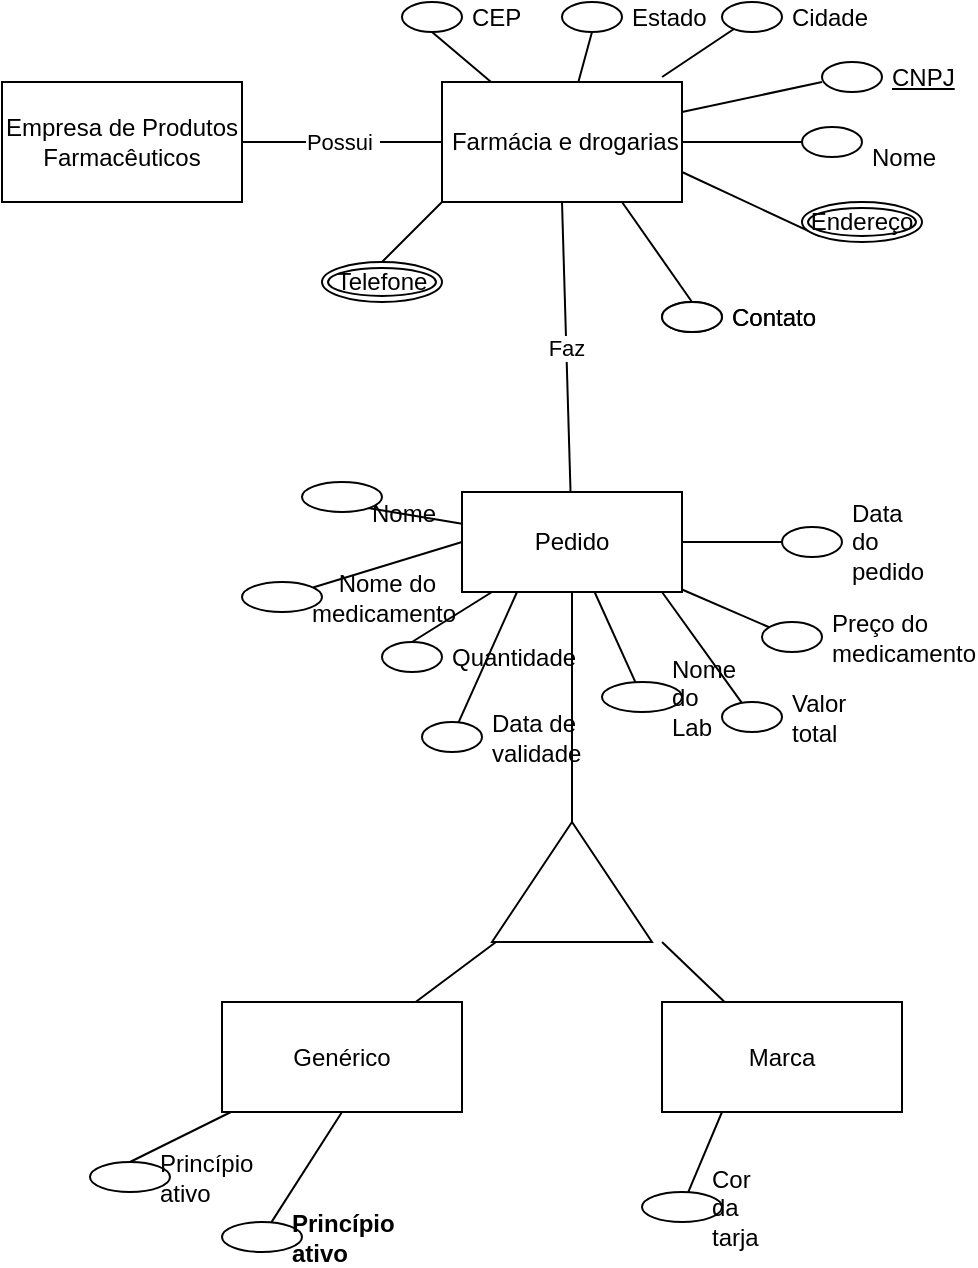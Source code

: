 <mxfile version="15.3.2" type="github">
  <diagram id="GIaEmFvaweHACr9sqGth" name="Page-1">
    <mxGraphModel dx="1422" dy="762" grid="1" gridSize="10" guides="1" tooltips="1" connect="1" arrows="1" fold="1" page="1" pageScale="1" pageWidth="827" pageHeight="1169" math="0" shadow="0">
      <root>
        <mxCell id="0" />
        <mxCell id="1" parent="0" />
        <mxCell id="_OA7GtplPuDbMKdglOJy-4" value="" style="endArrow=none;html=1;entryX=0.5;entryY=1;entryDx=0;entryDy=0;" parent="1" source="_OA7GtplPuDbMKdglOJy-6" target="_OA7GtplPuDbMKdglOJy-20" edge="1">
          <mxGeometry width="50" height="50" relative="1" as="geometry">
            <mxPoint x="100" y="440" as="sourcePoint" />
            <mxPoint x="150" y="390" as="targetPoint" />
          </mxGeometry>
        </mxCell>
        <mxCell id="_OA7GtplPuDbMKdglOJy-8" value="Possui&amp;nbsp;" style="edgeStyle=orthogonalEdgeStyle;rounded=0;orthogonalLoop=1;jettySize=auto;html=1;endArrow=none;endFill=0;" parent="1" source="_OA7GtplPuDbMKdglOJy-5" target="_OA7GtplPuDbMKdglOJy-6" edge="1">
          <mxGeometry relative="1" as="geometry" />
        </mxCell>
        <mxCell id="_OA7GtplPuDbMKdglOJy-5" value="Empresa de Produtos Farmacêuticos" style="rounded=0;whiteSpace=wrap;html=1;" parent="1" vertex="1">
          <mxGeometry x="330" y="70" width="120" height="60" as="geometry" />
        </mxCell>
        <mxCell id="_OA7GtplPuDbMKdglOJy-12" value="" style="edgeStyle=orthogonalEdgeStyle;rounded=0;orthogonalLoop=1;jettySize=auto;html=1;endArrow=none;endFill=0;" parent="1" source="_OA7GtplPuDbMKdglOJy-6" target="_OA7GtplPuDbMKdglOJy-9" edge="1">
          <mxGeometry relative="1" as="geometry" />
        </mxCell>
        <mxCell id="_OA7GtplPuDbMKdglOJy-6" value="&amp;nbsp;Farmácia e drogarias" style="rounded=0;whiteSpace=wrap;html=1;" parent="1" vertex="1">
          <mxGeometry x="550" y="70" width="120" height="60" as="geometry" />
        </mxCell>
        <mxCell id="_OA7GtplPuDbMKdglOJy-7" value="" style="endArrow=none;html=1;entryX=0;entryY=1;entryDx=0;entryDy=0;exitX=1;exitY=0.75;exitDx=0;exitDy=0;" parent="1" source="_OA7GtplPuDbMKdglOJy-6" target="_OA7GtplPuDbMKdglOJy-17" edge="1">
          <mxGeometry width="50" height="50" relative="1" as="geometry">
            <mxPoint x="390" y="380" as="sourcePoint" />
            <mxPoint x="440" y="330" as="targetPoint" />
          </mxGeometry>
        </mxCell>
        <mxCell id="_OA7GtplPuDbMKdglOJy-9" value="&amp;nbsp; &amp;nbsp; Nome" style="ellipse;whiteSpace=wrap;html=1;align=left;spacingLeft=33;" parent="1" vertex="1">
          <mxGeometry x="730" y="92.5" width="30" height="15" as="geometry" />
        </mxCell>
        <mxCell id="_OA7GtplPuDbMKdglOJy-13" value="" style="rounded=0;orthogonalLoop=1;jettySize=auto;html=1;endArrow=none;endFill=0;exitX=1;exitY=0.25;exitDx=0;exitDy=0;" parent="1" source="_OA7GtplPuDbMKdglOJy-6" edge="1">
          <mxGeometry relative="1" as="geometry">
            <mxPoint x="680" y="110" as="sourcePoint" />
            <mxPoint x="740" y="70" as="targetPoint" />
          </mxGeometry>
        </mxCell>
        <mxCell id="_OA7GtplPuDbMKdglOJy-14" value="&lt;u&gt;CNPJ&lt;/u&gt;" style="ellipse;whiteSpace=wrap;html=1;align=left;spacingLeft=33;" parent="1" vertex="1">
          <mxGeometry x="740" y="60" width="30" height="15" as="geometry" />
        </mxCell>
        <mxCell id="_OA7GtplPuDbMKdglOJy-17" value="Endereço" style="ellipse;shape=doubleEllipse;margin=3;whiteSpace=wrap;html=1;align=center;" parent="1" vertex="1">
          <mxGeometry x="730" y="130" width="60" height="20" as="geometry" />
        </mxCell>
        <mxCell id="_OA7GtplPuDbMKdglOJy-18" value="CEP" style="ellipse;whiteSpace=wrap;html=1;align=left;spacingLeft=33;" parent="1" vertex="1">
          <mxGeometry x="530" y="30" width="30" height="15" as="geometry" />
        </mxCell>
        <mxCell id="_OA7GtplPuDbMKdglOJy-19" value="" style="endArrow=none;html=1;entryX=0.5;entryY=1;entryDx=0;entryDy=0;" parent="1" source="_OA7GtplPuDbMKdglOJy-6" target="_OA7GtplPuDbMKdglOJy-18" edge="1">
          <mxGeometry width="50" height="50" relative="1" as="geometry">
            <mxPoint x="390" y="370" as="sourcePoint" />
            <mxPoint x="440" y="320" as="targetPoint" />
          </mxGeometry>
        </mxCell>
        <mxCell id="_OA7GtplPuDbMKdglOJy-20" value="Estado&lt;span style=&quot;color: rgba(0 , 0 , 0 , 0) ; font-family: monospace ; font-size: 0px&quot;&gt;%3CmxGraphModel%3E%3Croot%3E%3CmxCell%20id%3D%220%22%2F%3E%3CmxCell%20id%3D%221%22%20parent%3D%220%22%2F%3E%3CmxCell%20id%3D%222%22%20value%3D%22%26lt%3Bu%26gt%3BCEP%26lt%3B%2Fu%26gt%3B%22%20style%3D%22ellipse%3BwhiteSpace%3Dwrap%3Bhtml%3D1%3Balign%3Dleft%3BspacingLeft%3D33%3B%22%20vertex%3D%221%22%20parent%3D%221%22%3E%3CmxGeometry%20x%3D%22530%22%20y%3D%2230%22%20width%3D%2230%22%20height%3D%2215%22%20as%3D%22geometry%22%2F%3E%3C%2FmxCell%3E%3C%2Froot%3E%3C%2FmxGraphModel%3E&lt;/span&gt;" style="ellipse;whiteSpace=wrap;html=1;align=left;spacingLeft=33;" parent="1" vertex="1">
          <mxGeometry x="610" y="30" width="30" height="15" as="geometry" />
        </mxCell>
        <mxCell id="_OA7GtplPuDbMKdglOJy-23" value="" style="edgeStyle=none;rounded=0;orthogonalLoop=1;jettySize=auto;html=1;endArrow=none;endFill=0;entryX=0.917;entryY=-0.042;entryDx=0;entryDy=0;entryPerimeter=0;" parent="1" source="_OA7GtplPuDbMKdglOJy-22" target="_OA7GtplPuDbMKdglOJy-6" edge="1">
          <mxGeometry relative="1" as="geometry" />
        </mxCell>
        <mxCell id="_OA7GtplPuDbMKdglOJy-22" value="Cidade" style="ellipse;whiteSpace=wrap;html=1;align=left;spacingLeft=33;" parent="1" vertex="1">
          <mxGeometry x="690" y="30" width="30" height="15" as="geometry" />
        </mxCell>
        <mxCell id="_OA7GtplPuDbMKdglOJy-24" value="Telefone" style="ellipse;shape=doubleEllipse;margin=3;whiteSpace=wrap;html=1;align=center;" parent="1" vertex="1">
          <mxGeometry x="490" y="160" width="60" height="20" as="geometry" />
        </mxCell>
        <mxCell id="_OA7GtplPuDbMKdglOJy-25" value="" style="endArrow=none;html=1;entryX=0;entryY=1;entryDx=0;entryDy=0;exitX=0.5;exitY=0;exitDx=0;exitDy=0;" parent="1" source="_OA7GtplPuDbMKdglOJy-24" target="_OA7GtplPuDbMKdglOJy-6" edge="1">
          <mxGeometry width="50" height="50" relative="1" as="geometry">
            <mxPoint x="530" y="150" as="sourcePoint" />
            <mxPoint x="440" y="320" as="targetPoint" />
          </mxGeometry>
        </mxCell>
        <mxCell id="_OA7GtplPuDbMKdglOJy-26" style="edgeStyle=none;rounded=0;orthogonalLoop=1;jettySize=auto;html=1;entryX=0.5;entryY=0;entryDx=0;entryDy=0;endArrow=none;endFill=0;" parent="1" source="_OA7GtplPuDbMKdglOJy-24" target="_OA7GtplPuDbMKdglOJy-24" edge="1">
          <mxGeometry relative="1" as="geometry" />
        </mxCell>
        <mxCell id="_OA7GtplPuDbMKdglOJy-27" value="Contato" style="ellipse;whiteSpace=wrap;html=1;align=left;spacingLeft=33;" parent="1" vertex="1">
          <mxGeometry x="660" y="180" width="30" height="15" as="geometry" />
        </mxCell>
        <mxCell id="_OA7GtplPuDbMKdglOJy-31" value="Contato" style="ellipse;whiteSpace=wrap;html=1;align=left;spacingLeft=33;" parent="1" vertex="1">
          <mxGeometry x="660" y="180" width="30" height="15" as="geometry" />
        </mxCell>
        <mxCell id="_OA7GtplPuDbMKdglOJy-32" value="" style="endArrow=none;html=1;entryX=0.75;entryY=1;entryDx=0;entryDy=0;exitX=0.5;exitY=0;exitDx=0;exitDy=0;" parent="1" source="_OA7GtplPuDbMKdglOJy-31" target="_OA7GtplPuDbMKdglOJy-6" edge="1">
          <mxGeometry width="50" height="50" relative="1" as="geometry">
            <mxPoint x="390" y="370" as="sourcePoint" />
            <mxPoint x="440" y="320" as="targetPoint" />
          </mxGeometry>
        </mxCell>
        <mxCell id="_OA7GtplPuDbMKdglOJy-37" style="edgeStyle=none;rounded=0;orthogonalLoop=1;jettySize=auto;html=1;entryX=0;entryY=0.5;entryDx=0;entryDy=0;endArrow=none;endFill=0;" parent="1" source="_OA7GtplPuDbMKdglOJy-33" target="_OA7GtplPuDbMKdglOJy-35" edge="1">
          <mxGeometry relative="1" as="geometry" />
        </mxCell>
        <mxCell id="_OA7GtplPuDbMKdglOJy-39" style="edgeStyle=none;rounded=0;orthogonalLoop=1;jettySize=auto;html=1;exitX=1;exitY=0.5;exitDx=0;exitDy=0;endArrow=none;endFill=0;" parent="1" source="_OA7GtplPuDbMKdglOJy-33" target="_OA7GtplPuDbMKdglOJy-38" edge="1">
          <mxGeometry relative="1" as="geometry" />
        </mxCell>
        <mxCell id="_OA7GtplPuDbMKdglOJy-42" style="edgeStyle=none;rounded=0;orthogonalLoop=1;jettySize=auto;html=1;exitX=0;exitY=0.5;exitDx=0;exitDy=0;endArrow=none;endFill=0;" parent="1" source="_OA7GtplPuDbMKdglOJy-33" target="_OA7GtplPuDbMKdglOJy-40" edge="1">
          <mxGeometry relative="1" as="geometry" />
        </mxCell>
        <mxCell id="_OA7GtplPuDbMKdglOJy-46" style="edgeStyle=none;rounded=0;orthogonalLoop=1;jettySize=auto;html=1;entryX=0.5;entryY=0;entryDx=0;entryDy=0;endArrow=none;endFill=0;" parent="1" source="_OA7GtplPuDbMKdglOJy-33" target="_OA7GtplPuDbMKdglOJy-45" edge="1">
          <mxGeometry relative="1" as="geometry" />
        </mxCell>
        <mxCell id="_OA7GtplPuDbMKdglOJy-33" value="Pedido" style="rounded=0;whiteSpace=wrap;html=1;" parent="1" vertex="1">
          <mxGeometry x="560" y="275" width="110" height="50" as="geometry" />
        </mxCell>
        <mxCell id="_OA7GtplPuDbMKdglOJy-34" value="Faz" style="endArrow=none;html=1;entryX=0.5;entryY=1;entryDx=0;entryDy=0;" parent="1" source="_OA7GtplPuDbMKdglOJy-33" target="_OA7GtplPuDbMKdglOJy-6" edge="1">
          <mxGeometry width="50" height="50" relative="1" as="geometry">
            <mxPoint x="390" y="370" as="sourcePoint" />
            <mxPoint x="440" y="320" as="targetPoint" />
          </mxGeometry>
        </mxCell>
        <mxCell id="_OA7GtplPuDbMKdglOJy-35" value="&amp;nbsp; &amp;nbsp; Nome" style="ellipse;whiteSpace=wrap;html=1;align=left;spacingLeft=33;" parent="1" vertex="1">
          <mxGeometry x="480" y="270" width="40" height="15" as="geometry" />
        </mxCell>
        <mxCell id="_OA7GtplPuDbMKdglOJy-36" style="edgeStyle=none;rounded=0;orthogonalLoop=1;jettySize=auto;html=1;entryX=0;entryY=0;entryDx=0;entryDy=0;endArrow=none;endFill=0;" parent="1" source="_OA7GtplPuDbMKdglOJy-35" target="_OA7GtplPuDbMKdglOJy-35" edge="1">
          <mxGeometry relative="1" as="geometry" />
        </mxCell>
        <mxCell id="_OA7GtplPuDbMKdglOJy-38" value="Data do pedido" style="ellipse;whiteSpace=wrap;html=1;align=left;spacingLeft=33;" parent="1" vertex="1">
          <mxGeometry x="720" y="292.5" width="30" height="15" as="geometry" />
        </mxCell>
        <mxCell id="_OA7GtplPuDbMKdglOJy-40" value="&amp;nbsp; &amp;nbsp; Nome do medicamento" style="ellipse;whiteSpace=wrap;html=1;align=left;spacingLeft=33;" parent="1" vertex="1">
          <mxGeometry x="450" y="320" width="40" height="15" as="geometry" />
        </mxCell>
        <mxCell id="_OA7GtplPuDbMKdglOJy-45" value="Quantidade" style="ellipse;whiteSpace=wrap;html=1;align=left;spacingLeft=33;" parent="1" vertex="1">
          <mxGeometry x="520" y="350" width="30" height="15" as="geometry" />
        </mxCell>
        <mxCell id="mOZH8kAuwLw8CxfsMpVS-2" style="rounded=0;orthogonalLoop=1;jettySize=auto;html=1;endArrow=none;endFill=0;" edge="1" parent="1" source="mOZH8kAuwLw8CxfsMpVS-1" target="_OA7GtplPuDbMKdglOJy-33">
          <mxGeometry relative="1" as="geometry" />
        </mxCell>
        <mxCell id="mOZH8kAuwLw8CxfsMpVS-1" value="Preço do medicamento" style="ellipse;whiteSpace=wrap;html=1;align=left;spacingLeft=33;" vertex="1" parent="1">
          <mxGeometry x="710" y="340" width="30" height="15" as="geometry" />
        </mxCell>
        <mxCell id="mOZH8kAuwLw8CxfsMpVS-4" style="edgeStyle=none;rounded=0;orthogonalLoop=1;jettySize=auto;html=1;entryX=0.909;entryY=1;entryDx=0;entryDy=0;entryPerimeter=0;endArrow=none;endFill=0;" edge="1" parent="1" source="mOZH8kAuwLw8CxfsMpVS-3" target="_OA7GtplPuDbMKdglOJy-33">
          <mxGeometry relative="1" as="geometry" />
        </mxCell>
        <mxCell id="mOZH8kAuwLw8CxfsMpVS-3" value="Valor total" style="ellipse;whiteSpace=wrap;html=1;align=left;spacingLeft=33;" vertex="1" parent="1">
          <mxGeometry x="690" y="380" width="30" height="15" as="geometry" />
        </mxCell>
        <mxCell id="mOZH8kAuwLw8CxfsMpVS-6" style="edgeStyle=none;rounded=0;orthogonalLoop=1;jettySize=auto;html=1;entryX=0.25;entryY=1;entryDx=0;entryDy=0;endArrow=none;endFill=0;" edge="1" parent="1" source="mOZH8kAuwLw8CxfsMpVS-5" target="_OA7GtplPuDbMKdglOJy-33">
          <mxGeometry relative="1" as="geometry" />
        </mxCell>
        <mxCell id="mOZH8kAuwLw8CxfsMpVS-5" value="Data de validade" style="ellipse;whiteSpace=wrap;html=1;align=left;spacingLeft=33;" vertex="1" parent="1">
          <mxGeometry x="540" y="390" width="30" height="15" as="geometry" />
        </mxCell>
        <mxCell id="mOZH8kAuwLw8CxfsMpVS-16" style="edgeStyle=none;rounded=0;orthogonalLoop=1;jettySize=auto;html=1;entryX=0;entryY=0.025;entryDx=0;entryDy=0;entryPerimeter=0;endArrow=none;endFill=0;" edge="1" parent="1" source="mOZH8kAuwLw8CxfsMpVS-7" target="mOZH8kAuwLw8CxfsMpVS-9">
          <mxGeometry relative="1" as="geometry" />
        </mxCell>
        <mxCell id="mOZH8kAuwLw8CxfsMpVS-7" value="Genérico" style="rounded=0;whiteSpace=wrap;html=1;" vertex="1" parent="1">
          <mxGeometry x="440" y="530" width="120" height="55" as="geometry" />
        </mxCell>
        <mxCell id="mOZH8kAuwLw8CxfsMpVS-10" style="edgeStyle=none;rounded=0;orthogonalLoop=1;jettySize=auto;html=1;entryX=0.5;entryY=1;entryDx=0;entryDy=0;endArrow=none;endFill=0;" edge="1" parent="1" source="mOZH8kAuwLw8CxfsMpVS-9" target="_OA7GtplPuDbMKdglOJy-33">
          <mxGeometry relative="1" as="geometry" />
        </mxCell>
        <mxCell id="mOZH8kAuwLw8CxfsMpVS-9" value="" style="triangle;whiteSpace=wrap;html=1;rotation=-90;" vertex="1" parent="1">
          <mxGeometry x="585" y="430" width="60" height="80" as="geometry" />
        </mxCell>
        <mxCell id="mOZH8kAuwLw8CxfsMpVS-12" style="edgeStyle=none;rounded=0;orthogonalLoop=1;jettySize=auto;html=1;exitX=0.5;exitY=0;exitDx=0;exitDy=0;endArrow=none;endFill=0;" edge="1" parent="1" source="mOZH8kAuwLw8CxfsMpVS-11" target="mOZH8kAuwLw8CxfsMpVS-7">
          <mxGeometry relative="1" as="geometry" />
        </mxCell>
        <mxCell id="mOZH8kAuwLw8CxfsMpVS-11" value="Princípio ativo" style="ellipse;whiteSpace=wrap;html=1;align=left;spacingLeft=33;" vertex="1" parent="1">
          <mxGeometry x="374" y="610" width="40" height="15" as="geometry" />
        </mxCell>
        <mxCell id="mOZH8kAuwLw8CxfsMpVS-15" style="edgeStyle=none;rounded=0;orthogonalLoop=1;jettySize=auto;html=1;endArrow=none;endFill=0;" edge="1" parent="1" source="mOZH8kAuwLw8CxfsMpVS-14" target="_OA7GtplPuDbMKdglOJy-33">
          <mxGeometry relative="1" as="geometry" />
        </mxCell>
        <mxCell id="mOZH8kAuwLw8CxfsMpVS-14" value="Nome do Lab" style="ellipse;whiteSpace=wrap;html=1;align=left;spacingLeft=33;" vertex="1" parent="1">
          <mxGeometry x="630" y="370" width="40" height="15" as="geometry" />
        </mxCell>
        <mxCell id="mOZH8kAuwLw8CxfsMpVS-21" style="edgeStyle=none;rounded=0;orthogonalLoop=1;jettySize=auto;html=1;entryX=0.5;entryY=1;entryDx=0;entryDy=0;endArrow=none;endFill=0;" edge="1" parent="1" source="mOZH8kAuwLw8CxfsMpVS-17" target="mOZH8kAuwLw8CxfsMpVS-7">
          <mxGeometry relative="1" as="geometry" />
        </mxCell>
        <mxCell id="mOZH8kAuwLw8CxfsMpVS-17" value="Princípio ativo" style="ellipse;whiteSpace=wrap;html=1;align=left;spacingLeft=33;fontStyle=1" vertex="1" parent="1">
          <mxGeometry x="440" y="640" width="40" height="15" as="geometry" />
        </mxCell>
        <mxCell id="mOZH8kAuwLw8CxfsMpVS-20" style="edgeStyle=none;rounded=0;orthogonalLoop=1;jettySize=auto;html=1;endArrow=none;endFill=0;" edge="1" parent="1" source="mOZH8kAuwLw8CxfsMpVS-19">
          <mxGeometry relative="1" as="geometry">
            <mxPoint x="660" y="500" as="targetPoint" />
          </mxGeometry>
        </mxCell>
        <mxCell id="mOZH8kAuwLw8CxfsMpVS-19" value="Marca" style="rounded=0;whiteSpace=wrap;html=1;" vertex="1" parent="1">
          <mxGeometry x="660" y="530" width="120" height="55" as="geometry" />
        </mxCell>
        <mxCell id="mOZH8kAuwLw8CxfsMpVS-23" style="edgeStyle=none;rounded=0;orthogonalLoop=1;jettySize=auto;html=1;entryX=0.25;entryY=1;entryDx=0;entryDy=0;endArrow=none;endFill=0;" edge="1" parent="1" source="mOZH8kAuwLw8CxfsMpVS-22" target="mOZH8kAuwLw8CxfsMpVS-19">
          <mxGeometry relative="1" as="geometry" />
        </mxCell>
        <mxCell id="mOZH8kAuwLw8CxfsMpVS-22" value="Cor da tarja" style="ellipse;whiteSpace=wrap;html=1;align=left;spacingLeft=33;" vertex="1" parent="1">
          <mxGeometry x="650" y="625" width="40" height="15" as="geometry" />
        </mxCell>
      </root>
    </mxGraphModel>
  </diagram>
</mxfile>
